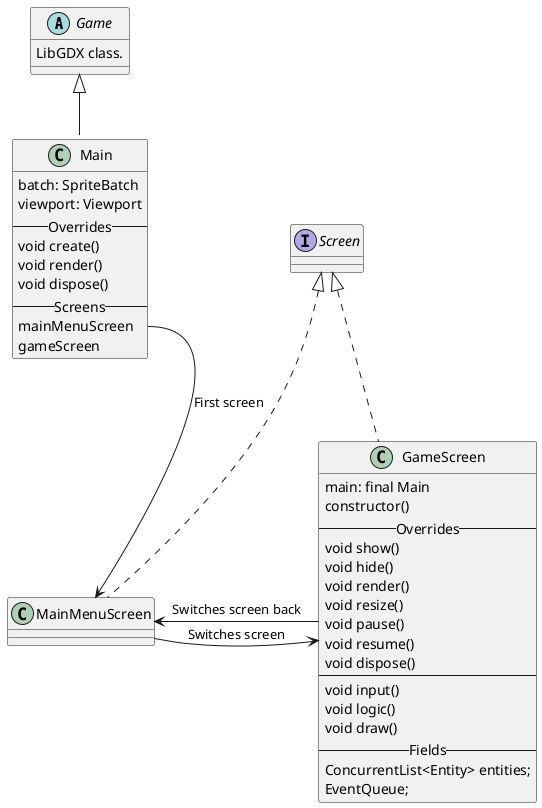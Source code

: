 @startuml

abstract class Game {
    LibGDX class.
}

class Main extends Game {
    batch: SpriteBatch
    viewport: Viewport
    -- Overrides --
    void create()
    void render()
    void dispose()
    -- Screens --
    mainMenuScreen
    gameScreen
}

class MainMenuScreen implements Screen
Main::mainMenuScreen --> MainMenuScreen: First screen
MainMenuScreen -> GameScreen: Switches screen
MainMenuScreen <- GameScreen: Switches screen back

class GameScreen implements Screen {
    main: final Main
    constructor()
    -- Overrides --
    void show()
    void hide()
    void render()
    void resize()
    void pause()
    void resume()
    void dispose()
    --
    void input()
    void logic()
    void draw()
    -- Fields --
    ConcurrentList<Entity> entities;
    EventQueue;
}

newpage

interface Renderer {
    virtual void render(Renderable render, Vector2 pos, ...)
    virtual void flush()
}
class LibGDXRenderer implements Renderer {
    SpriteBatch batch;
}

abstract class Sprite {
    Global for each entity type.
}

class SpriteGDX extends Sprite {
    TextureRegion textureRegion;
}

class SpriteView implements Renderable {
    Sprite sprite;
}
SpriteView --> Sprite

class Event {
}
class EventQueue {
    void addEvent(Event event)
    Optional<Event> pollEvent()
    EventDispatcher getDispatcher()
    -- private --
    BlockingQueue<Event> queue;
}
EventQueue -> Event
class EventDispatcher {
    void addEvent(Event event)
    -- private --
    EventQueue eventBus;
}
EventDispatcher::eventBus -> EventQueue
EventDispatcher::addEvent -> Event

class DraggableEntity {
    screenPos;
    Entity entity;
}
DraggableEntity --> Entity

abstract class Entity {
    E.g. Frog, Hedgehog, Bullets, Fireballs etc.
    -- Fields --
    position;
    health;
    speed;
    width;
    -- Properties --
    Contains generalized properties
    allowing a specialization
    of this class to specify
    behavior as fully as possible.
    ---
    virtual void update(EventDispatcher)
    virtual Renderable getRenderable()
    virtual void onCollision(Entity other, EventDispatcher)
}
note left of Entity::speed
    Frogs have speed of 0.
end note

class Fireball extends Entity {
    SpriteView;
}

class Hedgehog extends Entity {
    -- Fields --
    damage;
    HedgehogState state;
    SpriteView;
}


abstract class Frog extends Entity {
    -- Fields --
    volatile PlayableCharacterState generalState;
    boolean isAttached;
    -- Each implementation should --
    * Set properties and
    tweak general behavior.
}
enum PlayableCharacterState {
    IDLE,
    ACTION,
    SHIELD,
    DYING
}
Frog::generalState --> PlayableCharacterState

together {
    class TankyFrog extends Frog {
    }
    class WizardFrog extends Frog {
    }
    class BardFrog extends Frog {
    }
    class KnightFrog extends Frog {
    }
}

@enduml
